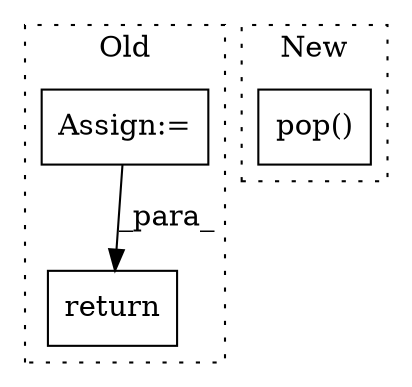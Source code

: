 digraph G {
subgraph cluster0 {
1 [label="return" a="93" s="6320" l="7" shape="box"];
3 [label="Assign:=" a="68" s="6113" l="3" shape="box"];
label = "Old";
style="dotted";
}
subgraph cluster1 {
2 [label="pop()" a="75" s="5903,5928" l="20,1" shape="box"];
label = "New";
style="dotted";
}
3 -> 1 [label="_para_"];
}